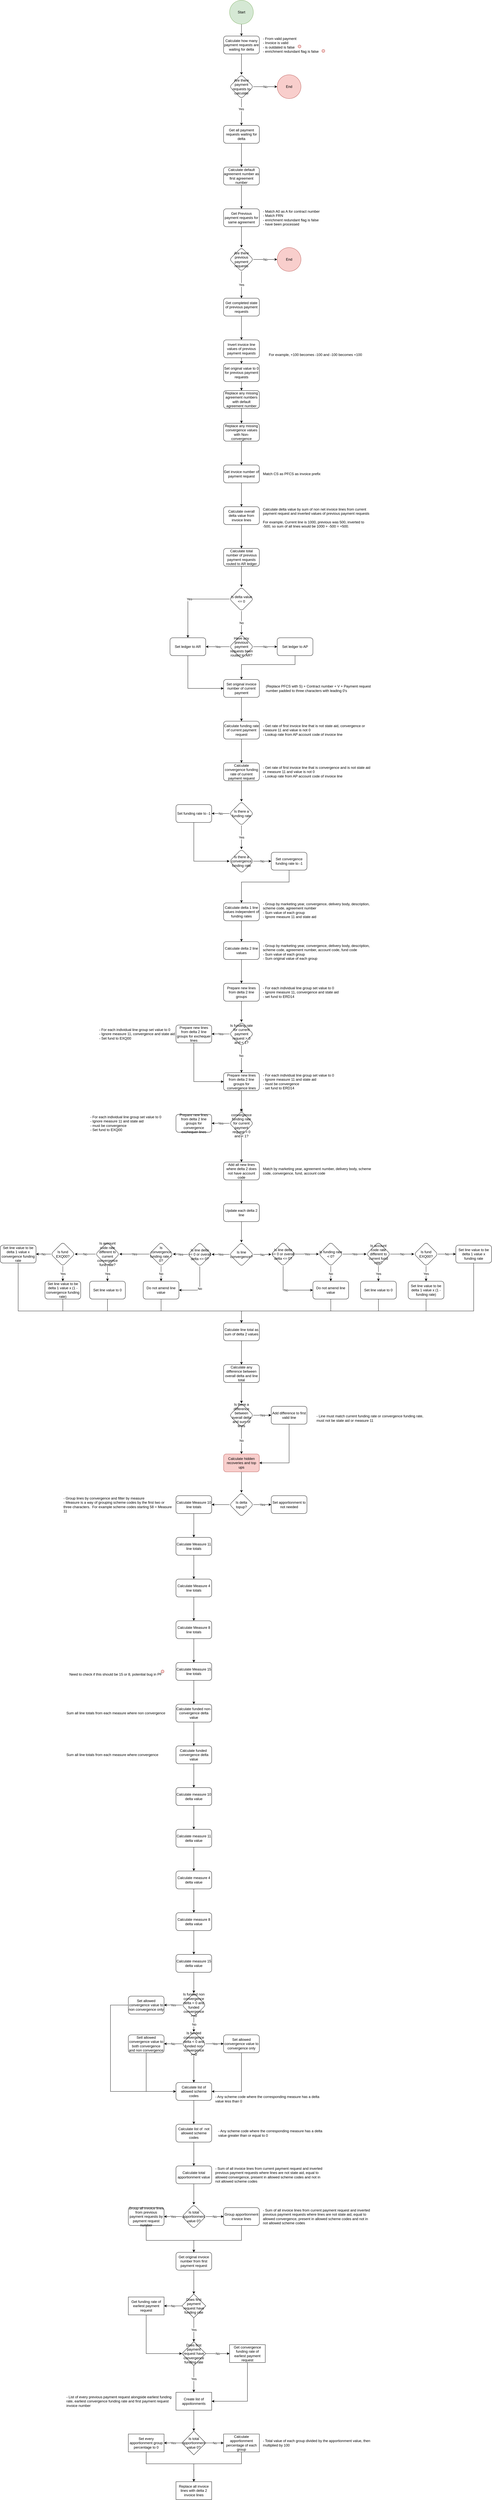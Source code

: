 <mxfile version="21.1.5" type="github">
  <diagram name="Page-1" id="wW1m3Rc3jWvj9a-EmoBQ">
    <mxGraphModel dx="2924" dy="1148" grid="1" gridSize="10" guides="1" tooltips="1" connect="1" arrows="1" fold="1" page="1" pageScale="1" pageWidth="850" pageHeight="1100" math="0" shadow="0">
      <root>
        <mxCell id="0" />
        <mxCell id="1" parent="0" />
        <mxCell id="_v3G_Rp7L3uwOA6iTtzw-3" value="" style="edgeStyle=orthogonalEdgeStyle;rounded=0;orthogonalLoop=1;jettySize=auto;html=1;" parent="1" source="_v3G_Rp7L3uwOA6iTtzw-1" target="_v3G_Rp7L3uwOA6iTtzw-2" edge="1">
          <mxGeometry relative="1" as="geometry" />
        </mxCell>
        <mxCell id="_v3G_Rp7L3uwOA6iTtzw-1" value="Start" style="ellipse;whiteSpace=wrap;html=1;aspect=fixed;fillColor=#d5e8d4;strokeColor=#82b366;" parent="1" vertex="1">
          <mxGeometry x="360" y="80" width="80" height="80" as="geometry" />
        </mxCell>
        <mxCell id="_v3G_Rp7L3uwOA6iTtzw-9" value="" style="edgeStyle=orthogonalEdgeStyle;rounded=0;orthogonalLoop=1;jettySize=auto;html=1;" parent="1" source="_v3G_Rp7L3uwOA6iTtzw-2" target="_v3G_Rp7L3uwOA6iTtzw-8" edge="1">
          <mxGeometry relative="1" as="geometry" />
        </mxCell>
        <mxCell id="_v3G_Rp7L3uwOA6iTtzw-2" value="Calculate how many payment requests are waiting for delta" style="rounded=1;whiteSpace=wrap;html=1;" parent="1" vertex="1">
          <mxGeometry x="340" y="200" width="120" height="60" as="geometry" />
        </mxCell>
        <mxCell id="_v3G_Rp7L3uwOA6iTtzw-4" value="- From valid payment&lt;br&gt;- Invoice is valid&lt;br&gt;- is outdated is false&lt;br&gt;- enrichment redundant flag is false" style="text;html=1;strokeColor=none;fillColor=none;align=left;verticalAlign=middle;whiteSpace=wrap;rounded=0;" parent="1" vertex="1">
          <mxGeometry x="470" y="215" width="370" height="30" as="geometry" />
        </mxCell>
        <mxCell id="_v3G_Rp7L3uwOA6iTtzw-6" value="" style="ellipse;whiteSpace=wrap;html=1;aspect=fixed;fillColor=#f8cecc;strokeColor=#b85450;" parent="1" vertex="1">
          <mxGeometry x="670" y="245" width="10" height="10" as="geometry" />
        </mxCell>
        <mxCell id="_v3G_Rp7L3uwOA6iTtzw-7" value="" style="ellipse;whiteSpace=wrap;html=1;aspect=fixed;fillColor=#f8cecc;strokeColor=#b85450;" parent="1" vertex="1">
          <mxGeometry x="590" y="230" width="10" height="10" as="geometry" />
        </mxCell>
        <mxCell id="_v3G_Rp7L3uwOA6iTtzw-11" value="No" style="edgeStyle=orthogonalEdgeStyle;rounded=0;orthogonalLoop=1;jettySize=auto;html=1;" parent="1" source="_v3G_Rp7L3uwOA6iTtzw-8" target="_v3G_Rp7L3uwOA6iTtzw-10" edge="1">
          <mxGeometry relative="1" as="geometry" />
        </mxCell>
        <mxCell id="_v3G_Rp7L3uwOA6iTtzw-13" value="" style="edgeStyle=orthogonalEdgeStyle;rounded=0;orthogonalLoop=1;jettySize=auto;html=1;" parent="1" source="_v3G_Rp7L3uwOA6iTtzw-8" target="_v3G_Rp7L3uwOA6iTtzw-12" edge="1">
          <mxGeometry relative="1" as="geometry" />
        </mxCell>
        <mxCell id="_v3G_Rp7L3uwOA6iTtzw-14" value="Yes" style="edgeLabel;html=1;align=center;verticalAlign=middle;resizable=0;points=[];" parent="_v3G_Rp7L3uwOA6iTtzw-13" vertex="1" connectable="0">
          <mxGeometry x="-0.222" y="7" relative="1" as="geometry">
            <mxPoint x="-8" as="offset" />
          </mxGeometry>
        </mxCell>
        <mxCell id="_v3G_Rp7L3uwOA6iTtzw-8" value="Are there payment requests to calculate" style="rhombus;whiteSpace=wrap;html=1;rounded=1;" parent="1" vertex="1">
          <mxGeometry x="360" y="330" width="80" height="80" as="geometry" />
        </mxCell>
        <mxCell id="_v3G_Rp7L3uwOA6iTtzw-10" value="End" style="ellipse;whiteSpace=wrap;html=1;rounded=1;fillColor=#f8cecc;strokeColor=#b85450;" parent="1" vertex="1">
          <mxGeometry x="520" y="330" width="80" height="80" as="geometry" />
        </mxCell>
        <mxCell id="_v3G_Rp7L3uwOA6iTtzw-16" value="" style="edgeStyle=orthogonalEdgeStyle;rounded=0;orthogonalLoop=1;jettySize=auto;html=1;" parent="1" source="_v3G_Rp7L3uwOA6iTtzw-12" target="_v3G_Rp7L3uwOA6iTtzw-15" edge="1">
          <mxGeometry relative="1" as="geometry" />
        </mxCell>
        <mxCell id="_v3G_Rp7L3uwOA6iTtzw-12" value="Get all payment requests waiting for delta" style="whiteSpace=wrap;html=1;rounded=1;" parent="1" vertex="1">
          <mxGeometry x="340" y="500" width="120" height="60" as="geometry" />
        </mxCell>
        <mxCell id="_v3G_Rp7L3uwOA6iTtzw-18" value="" style="edgeStyle=orthogonalEdgeStyle;rounded=0;orthogonalLoop=1;jettySize=auto;html=1;" parent="1" source="_v3G_Rp7L3uwOA6iTtzw-15" target="_v3G_Rp7L3uwOA6iTtzw-17" edge="1">
          <mxGeometry relative="1" as="geometry" />
        </mxCell>
        <mxCell id="_v3G_Rp7L3uwOA6iTtzw-15" value="Calculate default agreement number as first agreement number" style="whiteSpace=wrap;html=1;rounded=1;" parent="1" vertex="1">
          <mxGeometry x="340" y="640" width="120" height="60" as="geometry" />
        </mxCell>
        <mxCell id="_v3G_Rp7L3uwOA6iTtzw-21" value="" style="edgeStyle=orthogonalEdgeStyle;rounded=0;orthogonalLoop=1;jettySize=auto;html=1;" parent="1" source="_v3G_Rp7L3uwOA6iTtzw-17" target="_v3G_Rp7L3uwOA6iTtzw-20" edge="1">
          <mxGeometry relative="1" as="geometry" />
        </mxCell>
        <mxCell id="_v3G_Rp7L3uwOA6iTtzw-17" value="Get Previous payment requests for same agreement" style="whiteSpace=wrap;html=1;rounded=1;" parent="1" vertex="1">
          <mxGeometry x="340" y="780" width="120" height="60" as="geometry" />
        </mxCell>
        <mxCell id="_v3G_Rp7L3uwOA6iTtzw-19" value="- Match A0 as A for contract number&lt;br&gt;- Match FRN&lt;br&gt;- enrichment redundant flag is false&lt;br&gt;- have been processed" style="text;html=1;strokeColor=none;fillColor=none;align=left;verticalAlign=middle;whiteSpace=wrap;rounded=0;" parent="1" vertex="1">
          <mxGeometry x="470" y="795" width="370" height="30" as="geometry" />
        </mxCell>
        <mxCell id="_v3G_Rp7L3uwOA6iTtzw-23" value="No" style="edgeStyle=orthogonalEdgeStyle;rounded=0;orthogonalLoop=1;jettySize=auto;html=1;" parent="1" source="_v3G_Rp7L3uwOA6iTtzw-20" target="_v3G_Rp7L3uwOA6iTtzw-22" edge="1">
          <mxGeometry relative="1" as="geometry" />
        </mxCell>
        <mxCell id="_v3G_Rp7L3uwOA6iTtzw-25" value="Yes" style="edgeStyle=orthogonalEdgeStyle;rounded=0;orthogonalLoop=1;jettySize=auto;html=1;" parent="1" source="_v3G_Rp7L3uwOA6iTtzw-20" target="_v3G_Rp7L3uwOA6iTtzw-24" edge="1">
          <mxGeometry relative="1" as="geometry" />
        </mxCell>
        <mxCell id="_v3G_Rp7L3uwOA6iTtzw-20" value="Are there previous payment requests" style="rhombus;whiteSpace=wrap;html=1;rounded=1;" parent="1" vertex="1">
          <mxGeometry x="360" y="910" width="80" height="80" as="geometry" />
        </mxCell>
        <mxCell id="_v3G_Rp7L3uwOA6iTtzw-22" value="End" style="ellipse;whiteSpace=wrap;html=1;rounded=1;fillColor=#f8cecc;strokeColor=#b85450;" parent="1" vertex="1">
          <mxGeometry x="520" y="910" width="80" height="80" as="geometry" />
        </mxCell>
        <mxCell id="_v3G_Rp7L3uwOA6iTtzw-27" value="" style="edgeStyle=orthogonalEdgeStyle;rounded=0;orthogonalLoop=1;jettySize=auto;html=1;" parent="1" source="_v3G_Rp7L3uwOA6iTtzw-24" target="_v3G_Rp7L3uwOA6iTtzw-26" edge="1">
          <mxGeometry relative="1" as="geometry" />
        </mxCell>
        <mxCell id="_v3G_Rp7L3uwOA6iTtzw-24" value="Get completed state of previous payment requests" style="whiteSpace=wrap;html=1;rounded=1;" parent="1" vertex="1">
          <mxGeometry x="340" y="1080" width="120" height="60" as="geometry" />
        </mxCell>
        <mxCell id="_v3G_Rp7L3uwOA6iTtzw-83" style="edgeStyle=orthogonalEdgeStyle;rounded=0;orthogonalLoop=1;jettySize=auto;html=1;entryX=0.5;entryY=0;entryDx=0;entryDy=0;" parent="1" source="_v3G_Rp7L3uwOA6iTtzw-26" target="_v3G_Rp7L3uwOA6iTtzw-82" edge="1">
          <mxGeometry relative="1" as="geometry" />
        </mxCell>
        <mxCell id="_v3G_Rp7L3uwOA6iTtzw-26" value="Invert invoice line values of previous payment requests" style="whiteSpace=wrap;html=1;rounded=1;" parent="1" vertex="1">
          <mxGeometry x="340" y="1220" width="120" height="60" as="geometry" />
        </mxCell>
        <mxCell id="_v3G_Rp7L3uwOA6iTtzw-28" value="Match CS as PFCS as invoice prefix" style="text;html=1;strokeColor=none;fillColor=none;align=left;verticalAlign=middle;whiteSpace=wrap;rounded=0;" parent="1" vertex="1">
          <mxGeometry x="470" y="1655" width="370" height="30" as="geometry" />
        </mxCell>
        <mxCell id="_v3G_Rp7L3uwOA6iTtzw-32" value="" style="edgeStyle=orthogonalEdgeStyle;rounded=0;orthogonalLoop=1;jettySize=auto;html=1;" parent="1" source="_v3G_Rp7L3uwOA6iTtzw-29" target="_v3G_Rp7L3uwOA6iTtzw-31" edge="1">
          <mxGeometry relative="1" as="geometry" />
        </mxCell>
        <mxCell id="_v3G_Rp7L3uwOA6iTtzw-29" value="Replace any missing agreement numbers with default agreement number" style="whiteSpace=wrap;html=1;rounded=1;" parent="1" vertex="1">
          <mxGeometry x="340" y="1390" width="120" height="60" as="geometry" />
        </mxCell>
        <mxCell id="_v3G_Rp7L3uwOA6iTtzw-34" value="" style="edgeStyle=orthogonalEdgeStyle;rounded=0;orthogonalLoop=1;jettySize=auto;html=1;" parent="1" source="_v3G_Rp7L3uwOA6iTtzw-31" target="_v3G_Rp7L3uwOA6iTtzw-33" edge="1">
          <mxGeometry relative="1" as="geometry" />
        </mxCell>
        <mxCell id="_v3G_Rp7L3uwOA6iTtzw-31" value="Replace any missing convergence values with Non-convergence" style="whiteSpace=wrap;html=1;rounded=1;" parent="1" vertex="1">
          <mxGeometry x="340" y="1500" width="120" height="60" as="geometry" />
        </mxCell>
        <mxCell id="_v3G_Rp7L3uwOA6iTtzw-39" value="" style="edgeStyle=orthogonalEdgeStyle;rounded=0;orthogonalLoop=1;jettySize=auto;html=1;" parent="1" source="_v3G_Rp7L3uwOA6iTtzw-33" target="_v3G_Rp7L3uwOA6iTtzw-38" edge="1">
          <mxGeometry relative="1" as="geometry" />
        </mxCell>
        <mxCell id="_v3G_Rp7L3uwOA6iTtzw-33" value="Get invoice number of payment request" style="whiteSpace=wrap;html=1;rounded=1;" parent="1" vertex="1">
          <mxGeometry x="340" y="1640" width="120" height="60" as="geometry" />
        </mxCell>
        <mxCell id="_v3G_Rp7L3uwOA6iTtzw-37" value="&lt;br&gt;Calculate delta value by sum of non net invoice lines from current payment request and inverted values of previous payment requests&lt;br&gt;&lt;br&gt;For example, Current line is 1000, previous was 500, inverted to -500, so sum of all lines would be 1000 + -500 = +500." style="text;html=1;strokeColor=none;fillColor=none;align=left;verticalAlign=middle;whiteSpace=wrap;rounded=0;" parent="1" vertex="1">
          <mxGeometry x="470" y="1795" width="370" height="30" as="geometry" />
        </mxCell>
        <mxCell id="_v3G_Rp7L3uwOA6iTtzw-42" value="" style="edgeStyle=orthogonalEdgeStyle;rounded=0;orthogonalLoop=1;jettySize=auto;html=1;" parent="1" source="_v3G_Rp7L3uwOA6iTtzw-38" target="_v3G_Rp7L3uwOA6iTtzw-41" edge="1">
          <mxGeometry relative="1" as="geometry" />
        </mxCell>
        <mxCell id="_v3G_Rp7L3uwOA6iTtzw-38" value="Calculate overall delta value from invoice lines" style="whiteSpace=wrap;html=1;rounded=1;fontSize=12;" parent="1" vertex="1">
          <mxGeometry x="340" y="1780" width="120" height="60" as="geometry" />
        </mxCell>
        <mxCell id="_v3G_Rp7L3uwOA6iTtzw-40" value="For example, +100 becomes -100 and -100 becomes +100" style="text;html=1;strokeColor=none;fillColor=none;align=left;verticalAlign=middle;whiteSpace=wrap;rounded=0;" parent="1" vertex="1">
          <mxGeometry x="490" y="1255" width="370" height="30" as="geometry" />
        </mxCell>
        <mxCell id="_v3G_Rp7L3uwOA6iTtzw-47" value="" style="edgeStyle=orthogonalEdgeStyle;rounded=0;orthogonalLoop=1;jettySize=auto;html=1;" parent="1" source="_v3G_Rp7L3uwOA6iTtzw-41" target="_v3G_Rp7L3uwOA6iTtzw-46" edge="1">
          <mxGeometry relative="1" as="geometry" />
        </mxCell>
        <mxCell id="_v3G_Rp7L3uwOA6iTtzw-41" value="Calculate total number of previous payment requests routed to AR ledger" style="whiteSpace=wrap;html=1;rounded=1;fontSize=12;" parent="1" vertex="1">
          <mxGeometry x="340" y="1920" width="120" height="60" as="geometry" />
        </mxCell>
        <mxCell id="_v3G_Rp7L3uwOA6iTtzw-49" value="Yes" style="edgeStyle=orthogonalEdgeStyle;rounded=0;orthogonalLoop=1;jettySize=auto;html=1;" parent="1" source="_v3G_Rp7L3uwOA6iTtzw-46" target="_v3G_Rp7L3uwOA6iTtzw-48" edge="1">
          <mxGeometry relative="1" as="geometry" />
        </mxCell>
        <mxCell id="_v3G_Rp7L3uwOA6iTtzw-51" value="No" style="edgeStyle=orthogonalEdgeStyle;rounded=0;orthogonalLoop=1;jettySize=auto;html=1;" parent="1" source="_v3G_Rp7L3uwOA6iTtzw-46" target="_v3G_Rp7L3uwOA6iTtzw-50" edge="1">
          <mxGeometry relative="1" as="geometry" />
        </mxCell>
        <mxCell id="_v3G_Rp7L3uwOA6iTtzw-46" value="Is delta value &amp;lt;= 0" style="rhombus;whiteSpace=wrap;html=1;rounded=1;" parent="1" vertex="1">
          <mxGeometry x="360" y="2050" width="80" height="80" as="geometry" />
        </mxCell>
        <mxCell id="_v3G_Rp7L3uwOA6iTtzw-57" style="edgeStyle=orthogonalEdgeStyle;rounded=0;orthogonalLoop=1;jettySize=auto;html=1;entryX=0;entryY=0.5;entryDx=0;entryDy=0;" parent="1" source="_v3G_Rp7L3uwOA6iTtzw-48" target="_v3G_Rp7L3uwOA6iTtzw-55" edge="1">
          <mxGeometry relative="1" as="geometry">
            <Array as="points">
              <mxPoint x="220" y="2390" />
            </Array>
          </mxGeometry>
        </mxCell>
        <mxCell id="_v3G_Rp7L3uwOA6iTtzw-48" value="Set ledger to AR" style="whiteSpace=wrap;html=1;rounded=1;" parent="1" vertex="1">
          <mxGeometry x="160" y="2220" width="120" height="60" as="geometry" />
        </mxCell>
        <mxCell id="_v3G_Rp7L3uwOA6iTtzw-52" value="Yes" style="edgeStyle=orthogonalEdgeStyle;rounded=0;orthogonalLoop=1;jettySize=auto;html=1;" parent="1" source="_v3G_Rp7L3uwOA6iTtzw-50" target="_v3G_Rp7L3uwOA6iTtzw-48" edge="1">
          <mxGeometry relative="1" as="geometry" />
        </mxCell>
        <mxCell id="_v3G_Rp7L3uwOA6iTtzw-54" value="No" style="edgeStyle=orthogonalEdgeStyle;rounded=0;orthogonalLoop=1;jettySize=auto;html=1;" parent="1" source="_v3G_Rp7L3uwOA6iTtzw-50" target="_v3G_Rp7L3uwOA6iTtzw-53" edge="1">
          <mxGeometry relative="1" as="geometry" />
        </mxCell>
        <mxCell id="_v3G_Rp7L3uwOA6iTtzw-50" value="Have any previous payment requests been routed to AR?" style="rhombus;whiteSpace=wrap;html=1;rounded=1;" parent="1" vertex="1">
          <mxGeometry x="360" y="2210" width="80" height="80" as="geometry" />
        </mxCell>
        <mxCell id="_v3G_Rp7L3uwOA6iTtzw-56" value="" style="edgeStyle=orthogonalEdgeStyle;rounded=0;orthogonalLoop=1;jettySize=auto;html=1;" parent="1" source="_v3G_Rp7L3uwOA6iTtzw-53" target="_v3G_Rp7L3uwOA6iTtzw-55" edge="1">
          <mxGeometry relative="1" as="geometry">
            <Array as="points">
              <mxPoint x="580" y="2310" />
              <mxPoint x="400" y="2310" />
            </Array>
          </mxGeometry>
        </mxCell>
        <mxCell id="_v3G_Rp7L3uwOA6iTtzw-53" value="Set ledger to AP" style="whiteSpace=wrap;html=1;rounded=1;" parent="1" vertex="1">
          <mxGeometry x="520" y="2220" width="120" height="60" as="geometry" />
        </mxCell>
        <mxCell id="_v3G_Rp7L3uwOA6iTtzw-60" value="" style="edgeStyle=orthogonalEdgeStyle;rounded=0;orthogonalLoop=1;jettySize=auto;html=1;" parent="1" source="_v3G_Rp7L3uwOA6iTtzw-55" target="_v3G_Rp7L3uwOA6iTtzw-59" edge="1">
          <mxGeometry relative="1" as="geometry" />
        </mxCell>
        <mxCell id="_v3G_Rp7L3uwOA6iTtzw-55" value="Set original invoice number of current payment" style="whiteSpace=wrap;html=1;rounded=1;" parent="1" vertex="1">
          <mxGeometry x="340" y="2360" width="120" height="60" as="geometry" />
        </mxCell>
        <mxCell id="_v3G_Rp7L3uwOA6iTtzw-58" value="(Replace PFCS with S) + Contract number + V + Payment request number padded to three characters with leading 0&#39;s" style="text;html=1;strokeColor=none;fillColor=none;align=left;verticalAlign=middle;whiteSpace=wrap;rounded=0;" parent="1" vertex="1">
          <mxGeometry x="480" y="2375" width="370" height="30" as="geometry" />
        </mxCell>
        <mxCell id="_v3G_Rp7L3uwOA6iTtzw-63" value="" style="edgeStyle=orthogonalEdgeStyle;rounded=0;orthogonalLoop=1;jettySize=auto;html=1;" parent="1" source="_v3G_Rp7L3uwOA6iTtzw-59" target="_v3G_Rp7L3uwOA6iTtzw-62" edge="1">
          <mxGeometry relative="1" as="geometry" />
        </mxCell>
        <mxCell id="_v3G_Rp7L3uwOA6iTtzw-59" value="Calculate funding rate of current payment request" style="whiteSpace=wrap;html=1;rounded=1;" parent="1" vertex="1">
          <mxGeometry x="340" y="2500" width="120" height="60" as="geometry" />
        </mxCell>
        <mxCell id="_v3G_Rp7L3uwOA6iTtzw-61" value="- Get rate of first invoice line that is not state aid, convergence or measure 11 and value is not 0&lt;br&gt;- Lookup rate from AP account code of invoice line" style="text;html=1;strokeColor=none;fillColor=none;align=left;verticalAlign=middle;whiteSpace=wrap;rounded=0;" parent="1" vertex="1">
          <mxGeometry x="470" y="2515" width="370" height="30" as="geometry" />
        </mxCell>
        <mxCell id="_v3G_Rp7L3uwOA6iTtzw-66" value="" style="edgeStyle=orthogonalEdgeStyle;rounded=0;orthogonalLoop=1;jettySize=auto;html=1;" parent="1" source="_v3G_Rp7L3uwOA6iTtzw-62" target="_v3G_Rp7L3uwOA6iTtzw-65" edge="1">
          <mxGeometry relative="1" as="geometry" />
        </mxCell>
        <mxCell id="_v3G_Rp7L3uwOA6iTtzw-62" value="Calculate convergence funding rate of current payment request" style="whiteSpace=wrap;html=1;rounded=1;" parent="1" vertex="1">
          <mxGeometry x="340" y="2640" width="120" height="60" as="geometry" />
        </mxCell>
        <mxCell id="_v3G_Rp7L3uwOA6iTtzw-64" value="- Get rate of first invoice line that is convergence and is not state aid or measure 11 and value is not 0&lt;br&gt;- Lookup rate from AP account code of invoice line" style="text;html=1;strokeColor=none;fillColor=none;align=left;verticalAlign=middle;whiteSpace=wrap;rounded=0;" parent="1" vertex="1">
          <mxGeometry x="470" y="2655" width="370" height="30" as="geometry" />
        </mxCell>
        <mxCell id="_v3G_Rp7L3uwOA6iTtzw-68" value="No" style="edgeStyle=orthogonalEdgeStyle;rounded=0;orthogonalLoop=1;jettySize=auto;html=1;" parent="1" source="_v3G_Rp7L3uwOA6iTtzw-65" target="_v3G_Rp7L3uwOA6iTtzw-67" edge="1">
          <mxGeometry relative="1" as="geometry" />
        </mxCell>
        <mxCell id="_v3G_Rp7L3uwOA6iTtzw-70" value="Yes" style="edgeStyle=orthogonalEdgeStyle;rounded=0;orthogonalLoop=1;jettySize=auto;html=1;" parent="1" source="_v3G_Rp7L3uwOA6iTtzw-65" target="_v3G_Rp7L3uwOA6iTtzw-69" edge="1">
          <mxGeometry relative="1" as="geometry" />
        </mxCell>
        <mxCell id="_v3G_Rp7L3uwOA6iTtzw-65" value="Is there a funding rate" style="rhombus;whiteSpace=wrap;html=1;rounded=1;" parent="1" vertex="1">
          <mxGeometry x="360" y="2770" width="80" height="80" as="geometry" />
        </mxCell>
        <mxCell id="_v3G_Rp7L3uwOA6iTtzw-73" style="edgeStyle=orthogonalEdgeStyle;rounded=0;orthogonalLoop=1;jettySize=auto;html=1;entryX=0;entryY=0.5;entryDx=0;entryDy=0;" parent="1" source="_v3G_Rp7L3uwOA6iTtzw-67" target="_v3G_Rp7L3uwOA6iTtzw-69" edge="1">
          <mxGeometry relative="1" as="geometry">
            <Array as="points">
              <mxPoint x="240" y="2970" />
            </Array>
          </mxGeometry>
        </mxCell>
        <mxCell id="_v3G_Rp7L3uwOA6iTtzw-67" value="Set funding rate to -1" style="whiteSpace=wrap;html=1;rounded=1;" parent="1" vertex="1">
          <mxGeometry x="180" y="2780" width="120" height="60" as="geometry" />
        </mxCell>
        <mxCell id="_v3G_Rp7L3uwOA6iTtzw-72" value="No" style="edgeStyle=orthogonalEdgeStyle;rounded=0;orthogonalLoop=1;jettySize=auto;html=1;" parent="1" source="_v3G_Rp7L3uwOA6iTtzw-69" target="_v3G_Rp7L3uwOA6iTtzw-71" edge="1">
          <mxGeometry relative="1" as="geometry" />
        </mxCell>
        <mxCell id="_v3G_Rp7L3uwOA6iTtzw-69" value="Is there a convergence funding rate" style="rhombus;whiteSpace=wrap;html=1;rounded=1;" parent="1" vertex="1">
          <mxGeometry x="360" y="2930" width="80" height="80" as="geometry" />
        </mxCell>
        <mxCell id="_v3G_Rp7L3uwOA6iTtzw-75" value="" style="edgeStyle=orthogonalEdgeStyle;rounded=0;orthogonalLoop=1;jettySize=auto;html=1;entryX=0.5;entryY=0;entryDx=0;entryDy=0;" parent="1" source="_v3G_Rp7L3uwOA6iTtzw-71" target="_v3G_Rp7L3uwOA6iTtzw-74" edge="1">
          <mxGeometry relative="1" as="geometry">
            <Array as="points">
              <mxPoint x="560" y="3040" />
              <mxPoint x="400" y="3040" />
            </Array>
          </mxGeometry>
        </mxCell>
        <mxCell id="_v3G_Rp7L3uwOA6iTtzw-71" value="Set convergence funding rate to -1" style="whiteSpace=wrap;html=1;rounded=1;" parent="1" vertex="1">
          <mxGeometry x="500" y="2940" width="120" height="60" as="geometry" />
        </mxCell>
        <mxCell id="_v3G_Rp7L3uwOA6iTtzw-79" value="" style="edgeStyle=orthogonalEdgeStyle;rounded=0;orthogonalLoop=1;jettySize=auto;html=1;" parent="1" source="_v3G_Rp7L3uwOA6iTtzw-74" target="_v3G_Rp7L3uwOA6iTtzw-77" edge="1">
          <mxGeometry relative="1" as="geometry" />
        </mxCell>
        <mxCell id="_v3G_Rp7L3uwOA6iTtzw-74" value="Calculate delta 1 line values independent of funding rates" style="whiteSpace=wrap;html=1;rounded=1;" parent="1" vertex="1">
          <mxGeometry x="340" y="3110" width="120" height="60" as="geometry" />
        </mxCell>
        <mxCell id="_v3G_Rp7L3uwOA6iTtzw-76" value="- Group by marketing year, convergence, delivery body, description, scheme code, agreement number&lt;br&gt;- Sum value of each group&lt;br&gt;- Ignore measure 11 and state aid" style="text;html=1;strokeColor=none;fillColor=none;align=left;verticalAlign=middle;whiteSpace=wrap;rounded=0;" parent="1" vertex="1">
          <mxGeometry x="470" y="3120" width="370" height="30" as="geometry" />
        </mxCell>
        <mxCell id="_v3G_Rp7L3uwOA6iTtzw-86" value="" style="edgeStyle=orthogonalEdgeStyle;rounded=0;orthogonalLoop=1;jettySize=auto;html=1;" parent="1" source="_v3G_Rp7L3uwOA6iTtzw-77" target="_v3G_Rp7L3uwOA6iTtzw-85" edge="1">
          <mxGeometry relative="1" as="geometry" />
        </mxCell>
        <mxCell id="_v3G_Rp7L3uwOA6iTtzw-77" value="Calculate delta 2 line values" style="whiteSpace=wrap;html=1;rounded=1;" parent="1" vertex="1">
          <mxGeometry x="340" y="3240" width="120" height="60" as="geometry" />
        </mxCell>
        <mxCell id="_v3G_Rp7L3uwOA6iTtzw-78" value="- Group by marketing year, convergence, delivery body, description, scheme code, agreement number, account code, fund code&lt;br&gt;- Sum value of each group&lt;br&gt;- Sum original value of each group" style="text;html=1;strokeColor=none;fillColor=none;align=left;verticalAlign=middle;whiteSpace=wrap;rounded=0;" parent="1" vertex="1">
          <mxGeometry x="470" y="3260" width="370" height="30" as="geometry" />
        </mxCell>
        <mxCell id="_v3G_Rp7L3uwOA6iTtzw-84" style="edgeStyle=orthogonalEdgeStyle;rounded=0;orthogonalLoop=1;jettySize=auto;html=1;" parent="1" source="_v3G_Rp7L3uwOA6iTtzw-82" target="_v3G_Rp7L3uwOA6iTtzw-29" edge="1">
          <mxGeometry relative="1" as="geometry" />
        </mxCell>
        <mxCell id="_v3G_Rp7L3uwOA6iTtzw-82" value="Set original value to 0 for previous payment requests" style="rounded=1;whiteSpace=wrap;html=1;" parent="1" vertex="1">
          <mxGeometry x="340" y="1300" width="120" height="60" as="geometry" />
        </mxCell>
        <mxCell id="_v3G_Rp7L3uwOA6iTtzw-90" value="" style="edgeStyle=orthogonalEdgeStyle;rounded=0;orthogonalLoop=1;jettySize=auto;html=1;" parent="1" source="_v3G_Rp7L3uwOA6iTtzw-85" target="_v3G_Rp7L3uwOA6iTtzw-89" edge="1">
          <mxGeometry relative="1" as="geometry" />
        </mxCell>
        <mxCell id="_v3G_Rp7L3uwOA6iTtzw-85" value="Prepare new lines from delta 2 line groups" style="whiteSpace=wrap;html=1;rounded=1;" parent="1" vertex="1">
          <mxGeometry x="340" y="3380" width="120" height="60" as="geometry" />
        </mxCell>
        <mxCell id="_v3G_Rp7L3uwOA6iTtzw-88" value="- For each individual line group set value to 0&lt;br style=&quot;border-color: var(--border-color);&quot;&gt;- Ignore measure 11, convergence and state aid&lt;br&gt;- set fund to ERD14" style="text;html=1;strokeColor=none;fillColor=none;align=left;verticalAlign=middle;whiteSpace=wrap;rounded=0;" parent="1" vertex="1">
          <mxGeometry x="470" y="3395" width="370" height="30" as="geometry" />
        </mxCell>
        <mxCell id="_v3G_Rp7L3uwOA6iTtzw-92" value="Yes" style="edgeStyle=orthogonalEdgeStyle;rounded=0;orthogonalLoop=1;jettySize=auto;html=1;" parent="1" source="_v3G_Rp7L3uwOA6iTtzw-89" target="_v3G_Rp7L3uwOA6iTtzw-91" edge="1">
          <mxGeometry relative="1" as="geometry" />
        </mxCell>
        <mxCell id="_v3G_Rp7L3uwOA6iTtzw-95" value="" style="edgeStyle=orthogonalEdgeStyle;rounded=0;orthogonalLoop=1;jettySize=auto;html=1;" parent="1" source="_v3G_Rp7L3uwOA6iTtzw-89" target="_v3G_Rp7L3uwOA6iTtzw-94" edge="1">
          <mxGeometry relative="1" as="geometry" />
        </mxCell>
        <mxCell id="_v3G_Rp7L3uwOA6iTtzw-96" value="No" style="edgeLabel;html=1;align=center;verticalAlign=middle;resizable=0;points=[];" parent="_v3G_Rp7L3uwOA6iTtzw-95" vertex="1" connectable="0">
          <mxGeometry x="-0.267" y="-1" relative="1" as="geometry">
            <mxPoint as="offset" />
          </mxGeometry>
        </mxCell>
        <mxCell id="_v3G_Rp7L3uwOA6iTtzw-89" value="Is funding rate for current payment request &amp;gt; 0 and &amp;lt; 1?" style="rhombus;whiteSpace=wrap;html=1;rounded=1;" parent="1" vertex="1">
          <mxGeometry x="360" y="3510" width="80" height="80" as="geometry" />
        </mxCell>
        <mxCell id="_v3G_Rp7L3uwOA6iTtzw-97" style="edgeStyle=orthogonalEdgeStyle;rounded=0;orthogonalLoop=1;jettySize=auto;html=1;entryX=0;entryY=0.5;entryDx=0;entryDy=0;" parent="1" source="_v3G_Rp7L3uwOA6iTtzw-91" target="_v3G_Rp7L3uwOA6iTtzw-94" edge="1">
          <mxGeometry relative="1" as="geometry">
            <Array as="points">
              <mxPoint x="240" y="3710" />
            </Array>
          </mxGeometry>
        </mxCell>
        <mxCell id="_v3G_Rp7L3uwOA6iTtzw-91" value="Prepare new lines from delta 2 line groups for exchequer lines" style="whiteSpace=wrap;html=1;rounded=1;" parent="1" vertex="1">
          <mxGeometry x="180" y="3520" width="120" height="60" as="geometry" />
        </mxCell>
        <mxCell id="_v3G_Rp7L3uwOA6iTtzw-93" value="- For each individual line group set value to 0&lt;br style=&quot;border-color: var(--border-color);&quot;&gt;- Ignore measure 11, convergence and state aid&lt;br&gt;- Set fund to EXQ00" style="text;html=1;strokeColor=none;fillColor=none;align=left;verticalAlign=middle;whiteSpace=wrap;rounded=0;" parent="1" vertex="1">
          <mxGeometry x="-80" y="3535" width="370" height="30" as="geometry" />
        </mxCell>
        <mxCell id="_v3G_Rp7L3uwOA6iTtzw-100" value="" style="edgeStyle=orthogonalEdgeStyle;rounded=0;orthogonalLoop=1;jettySize=auto;html=1;" parent="1" source="_v3G_Rp7L3uwOA6iTtzw-94" target="_v3G_Rp7L3uwOA6iTtzw-99" edge="1">
          <mxGeometry relative="1" as="geometry" />
        </mxCell>
        <mxCell id="_v3G_Rp7L3uwOA6iTtzw-94" value="Prepare new lines from delta 2 line groups for convergence lines" style="whiteSpace=wrap;html=1;rounded=1;" parent="1" vertex="1">
          <mxGeometry x="340" y="3680" width="120" height="60" as="geometry" />
        </mxCell>
        <mxCell id="_v3G_Rp7L3uwOA6iTtzw-98" value="- For each individual line group set value to 0&lt;br style=&quot;border-color: var(--border-color);&quot;&gt;- Ignore measure 11 and state aid&lt;br&gt;- must be convergence&lt;br&gt;- set fund to ERD14" style="text;html=1;strokeColor=none;fillColor=none;align=left;verticalAlign=middle;whiteSpace=wrap;rounded=0;" parent="1" vertex="1">
          <mxGeometry x="470" y="3695" width="370" height="30" as="geometry" />
        </mxCell>
        <mxCell id="_v3G_Rp7L3uwOA6iTtzw-102" value="Yes" style="edgeStyle=orthogonalEdgeStyle;rounded=0;orthogonalLoop=1;jettySize=auto;html=1;" parent="1" source="_v3G_Rp7L3uwOA6iTtzw-99" target="_v3G_Rp7L3uwOA6iTtzw-101" edge="1">
          <mxGeometry relative="1" as="geometry" />
        </mxCell>
        <mxCell id="_v3G_Rp7L3uwOA6iTtzw-105" value="" style="edgeStyle=orthogonalEdgeStyle;rounded=0;orthogonalLoop=1;jettySize=auto;html=1;" parent="1" source="_v3G_Rp7L3uwOA6iTtzw-99" target="_v3G_Rp7L3uwOA6iTtzw-104" edge="1">
          <mxGeometry relative="1" as="geometry" />
        </mxCell>
        <mxCell id="_v3G_Rp7L3uwOA6iTtzw-99" value="Is convergence funding rate for current payment request &amp;gt; 0 and &amp;lt; 1?" style="rhombus;whiteSpace=wrap;html=1;rounded=1;" parent="1" vertex="1">
          <mxGeometry x="360" y="3810" width="80" height="80" as="geometry" />
        </mxCell>
        <mxCell id="_v3G_Rp7L3uwOA6iTtzw-101" value="Prepare new lines from delta 2 line groups for convergence exchequer lines" style="whiteSpace=wrap;html=1;rounded=1;" parent="1" vertex="1">
          <mxGeometry x="180" y="3820" width="120" height="60" as="geometry" />
        </mxCell>
        <mxCell id="_v3G_Rp7L3uwOA6iTtzw-103" value="- For each individual line group set value to 0&lt;br style=&quot;border-color: var(--border-color);&quot;&gt;- Ignore measure 11 and state aid&lt;br&gt;- must be convergence&lt;br&gt;- Set fund to EXQ00" style="text;html=1;strokeColor=none;fillColor=none;align=left;verticalAlign=middle;whiteSpace=wrap;rounded=0;" parent="1" vertex="1">
          <mxGeometry x="-110" y="3835" width="370" height="30" as="geometry" />
        </mxCell>
        <mxCell id="_v3G_Rp7L3uwOA6iTtzw-108" value="" style="edgeStyle=orthogonalEdgeStyle;rounded=0;orthogonalLoop=1;jettySize=auto;html=1;" parent="1" source="_v3G_Rp7L3uwOA6iTtzw-104" target="_v3G_Rp7L3uwOA6iTtzw-107" edge="1">
          <mxGeometry relative="1" as="geometry" />
        </mxCell>
        <mxCell id="_v3G_Rp7L3uwOA6iTtzw-104" value="Add all new lines where delta 2 does not have account code" style="whiteSpace=wrap;html=1;rounded=1;" parent="1" vertex="1">
          <mxGeometry x="340" y="3980" width="120" height="60" as="geometry" />
        </mxCell>
        <mxCell id="_v3G_Rp7L3uwOA6iTtzw-106" value="Match by marketing year, agreement number, delivery body, scheme code, convergence, fund, account code" style="text;html=1;strokeColor=none;fillColor=none;align=left;verticalAlign=middle;whiteSpace=wrap;rounded=0;" parent="1" vertex="1">
          <mxGeometry x="470" y="3995" width="370" height="30" as="geometry" />
        </mxCell>
        <mxCell id="_v3G_Rp7L3uwOA6iTtzw-110" value="" style="edgeStyle=orthogonalEdgeStyle;rounded=0;orthogonalLoop=1;jettySize=auto;html=1;" parent="1" source="_v3G_Rp7L3uwOA6iTtzw-107" target="_v3G_Rp7L3uwOA6iTtzw-109" edge="1">
          <mxGeometry relative="1" as="geometry" />
        </mxCell>
        <mxCell id="_v3G_Rp7L3uwOA6iTtzw-107" value="Update each delta 2 line" style="whiteSpace=wrap;html=1;rounded=1;" parent="1" vertex="1">
          <mxGeometry x="340" y="4120" width="120" height="60" as="geometry" />
        </mxCell>
        <mxCell id="_v3G_Rp7L3uwOA6iTtzw-112" value="Yes" style="edgeStyle=orthogonalEdgeStyle;rounded=0;orthogonalLoop=1;jettySize=auto;html=1;" parent="1" source="_v3G_Rp7L3uwOA6iTtzw-109" edge="1">
          <mxGeometry relative="1" as="geometry">
            <mxPoint x="300" y="4290" as="targetPoint" />
          </mxGeometry>
        </mxCell>
        <mxCell id="_v3G_Rp7L3uwOA6iTtzw-114" value="No" style="edgeStyle=orthogonalEdgeStyle;rounded=0;orthogonalLoop=1;jettySize=auto;html=1;" parent="1" source="_v3G_Rp7L3uwOA6iTtzw-109" edge="1">
          <mxGeometry relative="1" as="geometry">
            <mxPoint x="500" y="4290" as="targetPoint" />
          </mxGeometry>
        </mxCell>
        <mxCell id="_v3G_Rp7L3uwOA6iTtzw-109" value="Is line convergence?" style="rhombus;whiteSpace=wrap;html=1;rounded=1;" parent="1" vertex="1">
          <mxGeometry x="360" y="4250" width="80" height="80" as="geometry" />
        </mxCell>
        <mxCell id="_v3G_Rp7L3uwOA6iTtzw-117" value="Yes" style="edgeStyle=orthogonalEdgeStyle;rounded=0;orthogonalLoop=1;jettySize=auto;html=1;" parent="1" source="_v3G_Rp7L3uwOA6iTtzw-115" target="_v3G_Rp7L3uwOA6iTtzw-116" edge="1">
          <mxGeometry relative="1" as="geometry" />
        </mxCell>
        <mxCell id="_v3G_Rp7L3uwOA6iTtzw-125" value="No" style="edgeStyle=orthogonalEdgeStyle;rounded=0;orthogonalLoop=1;jettySize=auto;html=1;entryX=0;entryY=0.5;entryDx=0;entryDy=0;" parent="1" source="_v3G_Rp7L3uwOA6iTtzw-115" target="_v3G_Rp7L3uwOA6iTtzw-120" edge="1">
          <mxGeometry relative="1" as="geometry">
            <Array as="points">
              <mxPoint x="540" y="4410" />
            </Array>
          </mxGeometry>
        </mxCell>
        <mxCell id="_v3G_Rp7L3uwOA6iTtzw-115" value="Is line delta &amp;gt;= 0 or overall delta &amp;lt;= 0?" style="rhombus;whiteSpace=wrap;html=1;rounded=1;" parent="1" vertex="1">
          <mxGeometry x="500" y="4249" width="80" height="80" as="geometry" />
        </mxCell>
        <mxCell id="_v3G_Rp7L3uwOA6iTtzw-119" value="Yes" style="edgeStyle=orthogonalEdgeStyle;rounded=0;orthogonalLoop=1;jettySize=auto;html=1;" parent="1" source="_v3G_Rp7L3uwOA6iTtzw-116" target="_v3G_Rp7L3uwOA6iTtzw-118" edge="1">
          <mxGeometry relative="1" as="geometry" />
        </mxCell>
        <mxCell id="_v3G_Rp7L3uwOA6iTtzw-121" value="No" style="edgeStyle=orthogonalEdgeStyle;rounded=0;orthogonalLoop=1;jettySize=auto;html=1;" parent="1" source="_v3G_Rp7L3uwOA6iTtzw-116" target="_v3G_Rp7L3uwOA6iTtzw-120" edge="1">
          <mxGeometry relative="1" as="geometry" />
        </mxCell>
        <mxCell id="_v3G_Rp7L3uwOA6iTtzw-116" value="Is funding rate &amp;lt; 0?" style="rhombus;whiteSpace=wrap;html=1;rounded=1;" parent="1" vertex="1">
          <mxGeometry x="660" y="4249" width="80" height="80" as="geometry" />
        </mxCell>
        <mxCell id="_v3G_Rp7L3uwOA6iTtzw-127" value="Yes" style="edgeStyle=orthogonalEdgeStyle;rounded=0;orthogonalLoop=1;jettySize=auto;html=1;" parent="1" source="_v3G_Rp7L3uwOA6iTtzw-118" target="_v3G_Rp7L3uwOA6iTtzw-126" edge="1">
          <mxGeometry relative="1" as="geometry" />
        </mxCell>
        <mxCell id="_v3G_Rp7L3uwOA6iTtzw-129" value="No" style="edgeStyle=orthogonalEdgeStyle;rounded=0;orthogonalLoop=1;jettySize=auto;html=1;" parent="1" source="_v3G_Rp7L3uwOA6iTtzw-118" target="_v3G_Rp7L3uwOA6iTtzw-128" edge="1">
          <mxGeometry relative="1" as="geometry" />
        </mxCell>
        <mxCell id="_v3G_Rp7L3uwOA6iTtzw-118" value="Is account code rate different to current fund rate?" style="rhombus;whiteSpace=wrap;html=1;rounded=1;" parent="1" vertex="1">
          <mxGeometry x="820" y="4249" width="80" height="80" as="geometry" />
        </mxCell>
        <mxCell id="_v3G_Rp7L3uwOA6iTtzw-160" style="edgeStyle=orthogonalEdgeStyle;rounded=0;orthogonalLoop=1;jettySize=auto;html=1;" parent="1" source="_v3G_Rp7L3uwOA6iTtzw-120" target="_v3G_Rp7L3uwOA6iTtzw-134" edge="1">
          <mxGeometry relative="1" as="geometry">
            <Array as="points">
              <mxPoint x="700" y="4480" />
              <mxPoint x="400" y="4480" />
            </Array>
          </mxGeometry>
        </mxCell>
        <mxCell id="_v3G_Rp7L3uwOA6iTtzw-120" value="Do not amend line value" style="whiteSpace=wrap;html=1;rounded=1;" parent="1" vertex="1">
          <mxGeometry x="640" y="4380" width="120" height="60" as="geometry" />
        </mxCell>
        <mxCell id="_v3G_Rp7L3uwOA6iTtzw-161" style="edgeStyle=orthogonalEdgeStyle;rounded=0;orthogonalLoop=1;jettySize=auto;html=1;" parent="1" source="_v3G_Rp7L3uwOA6iTtzw-126" target="_v3G_Rp7L3uwOA6iTtzw-134" edge="1">
          <mxGeometry relative="1" as="geometry">
            <Array as="points">
              <mxPoint x="860" y="4480" />
              <mxPoint x="400" y="4480" />
            </Array>
          </mxGeometry>
        </mxCell>
        <mxCell id="_v3G_Rp7L3uwOA6iTtzw-126" value="Set line value to 0" style="whiteSpace=wrap;html=1;rounded=1;" parent="1" vertex="1">
          <mxGeometry x="800" y="4380" width="120" height="60" as="geometry" />
        </mxCell>
        <mxCell id="_v3G_Rp7L3uwOA6iTtzw-131" value="Yes" style="edgeStyle=orthogonalEdgeStyle;rounded=0;orthogonalLoop=1;jettySize=auto;html=1;" parent="1" source="_v3G_Rp7L3uwOA6iTtzw-128" target="_v3G_Rp7L3uwOA6iTtzw-130" edge="1">
          <mxGeometry relative="1" as="geometry" />
        </mxCell>
        <mxCell id="_v3G_Rp7L3uwOA6iTtzw-133" value="No" style="edgeStyle=orthogonalEdgeStyle;rounded=0;orthogonalLoop=1;jettySize=auto;html=1;" parent="1" source="_v3G_Rp7L3uwOA6iTtzw-128" target="_v3G_Rp7L3uwOA6iTtzw-132" edge="1">
          <mxGeometry relative="1" as="geometry" />
        </mxCell>
        <mxCell id="_v3G_Rp7L3uwOA6iTtzw-128" value="Is fund EXQ00?" style="rhombus;whiteSpace=wrap;html=1;rounded=1;" parent="1" vertex="1">
          <mxGeometry x="980" y="4249" width="80" height="80" as="geometry" />
        </mxCell>
        <mxCell id="_v3G_Rp7L3uwOA6iTtzw-162" style="edgeStyle=orthogonalEdgeStyle;rounded=0;orthogonalLoop=1;jettySize=auto;html=1;entryX=0.5;entryY=0;entryDx=0;entryDy=0;" parent="1" source="_v3G_Rp7L3uwOA6iTtzw-130" target="_v3G_Rp7L3uwOA6iTtzw-134" edge="1">
          <mxGeometry relative="1" as="geometry">
            <Array as="points">
              <mxPoint x="1020" y="4480" />
              <mxPoint x="400" y="4480" />
            </Array>
          </mxGeometry>
        </mxCell>
        <mxCell id="_v3G_Rp7L3uwOA6iTtzw-130" value="Set line value to be delta 1 value x (1 - funding rate)" style="whiteSpace=wrap;html=1;rounded=1;" parent="1" vertex="1">
          <mxGeometry x="960" y="4380" width="120" height="60" as="geometry" />
        </mxCell>
        <mxCell id="_v3G_Rp7L3uwOA6iTtzw-135" value="" style="edgeStyle=orthogonalEdgeStyle;rounded=0;orthogonalLoop=1;jettySize=auto;html=1;" parent="1" source="_v3G_Rp7L3uwOA6iTtzw-132" target="_v3G_Rp7L3uwOA6iTtzw-134" edge="1">
          <mxGeometry relative="1" as="geometry">
            <Array as="points">
              <mxPoint x="1180" y="4480" />
              <mxPoint x="400" y="4480" />
            </Array>
          </mxGeometry>
        </mxCell>
        <mxCell id="_v3G_Rp7L3uwOA6iTtzw-132" value="Set line value to be delta 1 value x funding rate" style="whiteSpace=wrap;html=1;rounded=1;" parent="1" vertex="1">
          <mxGeometry x="1120" y="4259" width="120" height="60" as="geometry" />
        </mxCell>
        <mxCell id="_v3G_Rp7L3uwOA6iTtzw-164" value="" style="edgeStyle=orthogonalEdgeStyle;rounded=0;orthogonalLoop=1;jettySize=auto;html=1;" parent="1" source="_v3G_Rp7L3uwOA6iTtzw-134" target="_v3G_Rp7L3uwOA6iTtzw-163" edge="1">
          <mxGeometry relative="1" as="geometry" />
        </mxCell>
        <mxCell id="_v3G_Rp7L3uwOA6iTtzw-134" value="Calculate line total as sum of delta 2 values" style="whiteSpace=wrap;html=1;rounded=1;" parent="1" vertex="1">
          <mxGeometry x="340" y="4520" width="120" height="60" as="geometry" />
        </mxCell>
        <mxCell id="_v3G_Rp7L3uwOA6iTtzw-136" value="Yes" style="edgeStyle=orthogonalEdgeStyle;rounded=0;orthogonalLoop=1;jettySize=auto;html=1;" parent="1" source="_v3G_Rp7L3uwOA6iTtzw-138" target="_v3G_Rp7L3uwOA6iTtzw-141" edge="1">
          <mxGeometry relative="1" as="geometry" />
        </mxCell>
        <mxCell id="_v3G_Rp7L3uwOA6iTtzw-156" value="No" style="edgeStyle=orthogonalEdgeStyle;rounded=0;orthogonalLoop=1;jettySize=auto;html=1;entryX=1;entryY=0.5;entryDx=0;entryDy=0;" parent="1" source="_v3G_Rp7L3uwOA6iTtzw-138" target="_v3G_Rp7L3uwOA6iTtzw-145" edge="1">
          <mxGeometry relative="1" as="geometry">
            <Array as="points">
              <mxPoint x="260" y="4410" />
            </Array>
          </mxGeometry>
        </mxCell>
        <mxCell id="_v3G_Rp7L3uwOA6iTtzw-138" value="Is line delta &amp;gt;= 0 or overall delta &amp;lt;= 0?" style="rhombus;whiteSpace=wrap;html=1;rounded=1;direction=east;flipH=0;flipV=0;" parent="1" vertex="1">
          <mxGeometry x="220" y="4250" width="80" height="80" as="geometry" />
        </mxCell>
        <mxCell id="_v3G_Rp7L3uwOA6iTtzw-139" value="Yes" style="edgeStyle=orthogonalEdgeStyle;rounded=0;orthogonalLoop=1;jettySize=auto;html=1;" parent="1" source="_v3G_Rp7L3uwOA6iTtzw-141" target="_v3G_Rp7L3uwOA6iTtzw-144" edge="1">
          <mxGeometry relative="1" as="geometry" />
        </mxCell>
        <mxCell id="_v3G_Rp7L3uwOA6iTtzw-140" value="No" style="edgeStyle=orthogonalEdgeStyle;rounded=0;orthogonalLoop=1;jettySize=auto;html=1;" parent="1" source="_v3G_Rp7L3uwOA6iTtzw-141" target="_v3G_Rp7L3uwOA6iTtzw-145" edge="1">
          <mxGeometry relative="1" as="geometry" />
        </mxCell>
        <mxCell id="_v3G_Rp7L3uwOA6iTtzw-142" value="Yes" style="edgeStyle=orthogonalEdgeStyle;rounded=0;orthogonalLoop=1;jettySize=auto;html=1;" parent="1" source="_v3G_Rp7L3uwOA6iTtzw-144" target="_v3G_Rp7L3uwOA6iTtzw-146" edge="1">
          <mxGeometry relative="1" as="geometry" />
        </mxCell>
        <mxCell id="_v3G_Rp7L3uwOA6iTtzw-143" value="No" style="edgeStyle=orthogonalEdgeStyle;rounded=0;orthogonalLoop=1;jettySize=auto;html=1;" parent="1" source="_v3G_Rp7L3uwOA6iTtzw-144" target="_v3G_Rp7L3uwOA6iTtzw-149" edge="1">
          <mxGeometry relative="1" as="geometry" />
        </mxCell>
        <mxCell id="_v3G_Rp7L3uwOA6iTtzw-144" value="Is account code rate different to current convergence fund rate?" style="rhombus;whiteSpace=wrap;html=1;rounded=1;direction=east;flipH=0;flipV=0;" parent="1" vertex="1">
          <mxGeometry x="-90" y="4249" width="80" height="80" as="geometry" />
        </mxCell>
        <mxCell id="_v3G_Rp7L3uwOA6iTtzw-159" style="edgeStyle=orthogonalEdgeStyle;rounded=0;orthogonalLoop=1;jettySize=auto;html=1;" parent="1" source="_v3G_Rp7L3uwOA6iTtzw-145" target="_v3G_Rp7L3uwOA6iTtzw-134" edge="1">
          <mxGeometry relative="1" as="geometry">
            <Array as="points">
              <mxPoint x="130" y="4480" />
              <mxPoint x="400" y="4480" />
            </Array>
          </mxGeometry>
        </mxCell>
        <mxCell id="_v3G_Rp7L3uwOA6iTtzw-145" value="Do not amend line value" style="whiteSpace=wrap;html=1;rounded=1;direction=east;flipH=0;flipV=0;" parent="1" vertex="1">
          <mxGeometry x="70" y="4380" width="120" height="60" as="geometry" />
        </mxCell>
        <mxCell id="_v3G_Rp7L3uwOA6iTtzw-147" value="Yes" style="edgeStyle=orthogonalEdgeStyle;rounded=0;orthogonalLoop=1;jettySize=auto;html=1;" parent="1" source="_v3G_Rp7L3uwOA6iTtzw-149" target="_v3G_Rp7L3uwOA6iTtzw-150" edge="1">
          <mxGeometry relative="1" as="geometry" />
        </mxCell>
        <mxCell id="_v3G_Rp7L3uwOA6iTtzw-148" value="No" style="edgeStyle=orthogonalEdgeStyle;rounded=0;orthogonalLoop=1;jettySize=auto;html=1;" parent="1" source="_v3G_Rp7L3uwOA6iTtzw-149" target="_v3G_Rp7L3uwOA6iTtzw-151" edge="1">
          <mxGeometry relative="1" as="geometry" />
        </mxCell>
        <mxCell id="_v3G_Rp7L3uwOA6iTtzw-149" value="Is fund EXQ00?" style="rhombus;whiteSpace=wrap;html=1;rounded=1;direction=east;flipH=0;flipV=0;" parent="1" vertex="1">
          <mxGeometry x="-240" y="4249" width="80" height="80" as="geometry" />
        </mxCell>
        <mxCell id="_v3G_Rp7L3uwOA6iTtzw-155" style="edgeStyle=orthogonalEdgeStyle;rounded=0;orthogonalLoop=1;jettySize=auto;html=1;entryX=0.5;entryY=0;entryDx=0;entryDy=0;" parent="1" source="_v3G_Rp7L3uwOA6iTtzw-151" target="_v3G_Rp7L3uwOA6iTtzw-134" edge="1">
          <mxGeometry relative="1" as="geometry">
            <Array as="points">
              <mxPoint x="-350" y="4480" />
              <mxPoint x="400" y="4480" />
            </Array>
          </mxGeometry>
        </mxCell>
        <mxCell id="_v3G_Rp7L3uwOA6iTtzw-151" value="Set line value to be delta 1 value x convergence funding rate" style="whiteSpace=wrap;html=1;rounded=1;direction=east;flipH=0;flipV=0;" parent="1" vertex="1">
          <mxGeometry x="-410" y="4259" width="120" height="60" as="geometry" />
        </mxCell>
        <mxCell id="_v3G_Rp7L3uwOA6iTtzw-141" value="Is convergence funding rate &amp;lt; 0?" style="rhombus;whiteSpace=wrap;html=1;rounded=1;direction=east;flipH=0;flipV=0;" parent="1" vertex="1">
          <mxGeometry x="90" y="4249" width="80" height="80" as="geometry" />
        </mxCell>
        <mxCell id="_v3G_Rp7L3uwOA6iTtzw-158" style="edgeStyle=orthogonalEdgeStyle;rounded=0;orthogonalLoop=1;jettySize=auto;html=1;" parent="1" source="_v3G_Rp7L3uwOA6iTtzw-146" target="_v3G_Rp7L3uwOA6iTtzw-134" edge="1">
          <mxGeometry relative="1" as="geometry">
            <Array as="points">
              <mxPoint x="-50" y="4480" />
              <mxPoint x="400" y="4480" />
            </Array>
          </mxGeometry>
        </mxCell>
        <mxCell id="_v3G_Rp7L3uwOA6iTtzw-146" value="Set line value to 0" style="whiteSpace=wrap;html=1;rounded=1;direction=east;flipH=0;flipV=0;" parent="1" vertex="1">
          <mxGeometry x="-110" y="4380" width="120" height="60" as="geometry" />
        </mxCell>
        <mxCell id="_v3G_Rp7L3uwOA6iTtzw-157" style="edgeStyle=orthogonalEdgeStyle;rounded=0;orthogonalLoop=1;jettySize=auto;html=1;entryX=0.5;entryY=0;entryDx=0;entryDy=0;" parent="1" source="_v3G_Rp7L3uwOA6iTtzw-150" target="_v3G_Rp7L3uwOA6iTtzw-134" edge="1">
          <mxGeometry relative="1" as="geometry">
            <Array as="points">
              <mxPoint x="-200" y="4480" />
              <mxPoint x="400" y="4480" />
            </Array>
          </mxGeometry>
        </mxCell>
        <mxCell id="_v3G_Rp7L3uwOA6iTtzw-150" value="Set line value to be delta 1 value x (1 - convergence funding rate)" style="whiteSpace=wrap;html=1;rounded=1;direction=east;flipH=0;flipV=0;" parent="1" vertex="1">
          <mxGeometry x="-260" y="4380" width="120" height="60" as="geometry" />
        </mxCell>
        <mxCell id="_v3G_Rp7L3uwOA6iTtzw-166" value="" style="edgeStyle=orthogonalEdgeStyle;rounded=0;orthogonalLoop=1;jettySize=auto;html=1;" parent="1" source="_v3G_Rp7L3uwOA6iTtzw-163" target="_v3G_Rp7L3uwOA6iTtzw-165" edge="1">
          <mxGeometry relative="1" as="geometry" />
        </mxCell>
        <mxCell id="_v3G_Rp7L3uwOA6iTtzw-163" value="Calculate any difference between overall delta and line total" style="whiteSpace=wrap;html=1;rounded=1;" parent="1" vertex="1">
          <mxGeometry x="340" y="4660" width="120" height="60" as="geometry" />
        </mxCell>
        <mxCell id="_v3G_Rp7L3uwOA6iTtzw-168" value="No" style="edgeStyle=orthogonalEdgeStyle;rounded=0;orthogonalLoop=1;jettySize=auto;html=1;" parent="1" source="_v3G_Rp7L3uwOA6iTtzw-165" target="_v3G_Rp7L3uwOA6iTtzw-167" edge="1">
          <mxGeometry relative="1" as="geometry" />
        </mxCell>
        <mxCell id="_v3G_Rp7L3uwOA6iTtzw-170" value="Yes" style="edgeStyle=orthogonalEdgeStyle;rounded=0;orthogonalLoop=1;jettySize=auto;html=1;" parent="1" source="_v3G_Rp7L3uwOA6iTtzw-165" target="_v3G_Rp7L3uwOA6iTtzw-169" edge="1">
          <mxGeometry relative="1" as="geometry" />
        </mxCell>
        <mxCell id="_v3G_Rp7L3uwOA6iTtzw-165" value="Is there a difference between overall delta and sum of lines" style="rhombus;whiteSpace=wrap;html=1;rounded=1;" parent="1" vertex="1">
          <mxGeometry x="360" y="4790" width="80" height="80" as="geometry" />
        </mxCell>
        <mxCell id="V7EHXxpZk7PnkW0qXMqR-2" value="" style="edgeStyle=orthogonalEdgeStyle;rounded=0;orthogonalLoop=1;jettySize=auto;html=1;" edge="1" parent="1" source="_v3G_Rp7L3uwOA6iTtzw-167" target="V7EHXxpZk7PnkW0qXMqR-1">
          <mxGeometry relative="1" as="geometry" />
        </mxCell>
        <mxCell id="_v3G_Rp7L3uwOA6iTtzw-167" value="Calculate hidden recoveries and top ups" style="whiteSpace=wrap;html=1;rounded=1;fillColor=#f8cecc;strokeColor=#b85450;" parent="1" vertex="1">
          <mxGeometry x="340" y="4960" width="120" height="60" as="geometry" />
        </mxCell>
        <mxCell id="_v3G_Rp7L3uwOA6iTtzw-171" style="edgeStyle=orthogonalEdgeStyle;rounded=0;orthogonalLoop=1;jettySize=auto;html=1;entryX=1;entryY=0.5;entryDx=0;entryDy=0;" parent="1" source="_v3G_Rp7L3uwOA6iTtzw-169" target="_v3G_Rp7L3uwOA6iTtzw-167" edge="1">
          <mxGeometry relative="1" as="geometry">
            <Array as="points">
              <mxPoint x="560" y="4990" />
            </Array>
          </mxGeometry>
        </mxCell>
        <mxCell id="_v3G_Rp7L3uwOA6iTtzw-169" value="Add difference to first valid line" style="whiteSpace=wrap;html=1;rounded=1;" parent="1" vertex="1">
          <mxGeometry x="500" y="4800" width="120" height="60" as="geometry" />
        </mxCell>
        <mxCell id="_v3G_Rp7L3uwOA6iTtzw-172" value="- Group lines by convergence and filter by measure&lt;br&gt;- Measure is a way of grouping scheme codes by the first two or three characters.&amp;nbsp; For example scheme codes starting 58 = Measure 11" style="text;html=1;strokeColor=none;fillColor=none;align=left;verticalAlign=middle;whiteSpace=wrap;rounded=0;" parent="1" vertex="1">
          <mxGeometry x="-200" y="5115" width="370" height="30" as="geometry" />
        </mxCell>
        <mxCell id="V7EHXxpZk7PnkW0qXMqR-4" value="Yes" style="edgeStyle=orthogonalEdgeStyle;rounded=0;orthogonalLoop=1;jettySize=auto;html=1;" edge="1" parent="1" source="V7EHXxpZk7PnkW0qXMqR-1" target="V7EHXxpZk7PnkW0qXMqR-3">
          <mxGeometry relative="1" as="geometry" />
        </mxCell>
        <mxCell id="V7EHXxpZk7PnkW0qXMqR-6" value="" style="edgeStyle=orthogonalEdgeStyle;rounded=0;orthogonalLoop=1;jettySize=auto;html=1;" edge="1" parent="1" source="V7EHXxpZk7PnkW0qXMqR-1" target="V7EHXxpZk7PnkW0qXMqR-5">
          <mxGeometry relative="1" as="geometry" />
        </mxCell>
        <mxCell id="V7EHXxpZk7PnkW0qXMqR-1" value="Is delta topup?" style="rhombus;whiteSpace=wrap;html=1;rounded=1;" vertex="1" parent="1">
          <mxGeometry x="360" y="5090" width="80" height="80" as="geometry" />
        </mxCell>
        <mxCell id="V7EHXxpZk7PnkW0qXMqR-3" value="Set apportionment to not needed" style="whiteSpace=wrap;html=1;rounded=1;" vertex="1" parent="1">
          <mxGeometry x="500" y="5100" width="120" height="60" as="geometry" />
        </mxCell>
        <mxCell id="V7EHXxpZk7PnkW0qXMqR-9" value="" style="edgeStyle=orthogonalEdgeStyle;rounded=0;orthogonalLoop=1;jettySize=auto;html=1;" edge="1" parent="1" source="V7EHXxpZk7PnkW0qXMqR-5" target="V7EHXxpZk7PnkW0qXMqR-8">
          <mxGeometry relative="1" as="geometry" />
        </mxCell>
        <mxCell id="V7EHXxpZk7PnkW0qXMqR-5" value="Calculate Measure 10 line totals" style="whiteSpace=wrap;html=1;rounded=1;" vertex="1" parent="1">
          <mxGeometry x="180" y="5100" width="120" height="60" as="geometry" />
        </mxCell>
        <mxCell id="V7EHXxpZk7PnkW0qXMqR-11" value="" style="edgeStyle=orthogonalEdgeStyle;rounded=0;orthogonalLoop=1;jettySize=auto;html=1;" edge="1" parent="1" source="V7EHXxpZk7PnkW0qXMqR-8" target="V7EHXxpZk7PnkW0qXMqR-10">
          <mxGeometry relative="1" as="geometry" />
        </mxCell>
        <mxCell id="V7EHXxpZk7PnkW0qXMqR-8" value="Calculate Measure 11 line totals" style="whiteSpace=wrap;html=1;rounded=1;" vertex="1" parent="1">
          <mxGeometry x="180" y="5240" width="120" height="60" as="geometry" />
        </mxCell>
        <mxCell id="V7EHXxpZk7PnkW0qXMqR-13" value="" style="edgeStyle=orthogonalEdgeStyle;rounded=0;orthogonalLoop=1;jettySize=auto;html=1;" edge="1" parent="1" source="V7EHXxpZk7PnkW0qXMqR-10" target="V7EHXxpZk7PnkW0qXMqR-12">
          <mxGeometry relative="1" as="geometry" />
        </mxCell>
        <mxCell id="V7EHXxpZk7PnkW0qXMqR-10" value="Calculate Measure 4 line totals" style="whiteSpace=wrap;html=1;rounded=1;" vertex="1" parent="1">
          <mxGeometry x="180" y="5380" width="120" height="60" as="geometry" />
        </mxCell>
        <mxCell id="V7EHXxpZk7PnkW0qXMqR-15" value="" style="edgeStyle=orthogonalEdgeStyle;rounded=0;orthogonalLoop=1;jettySize=auto;html=1;" edge="1" parent="1" source="V7EHXxpZk7PnkW0qXMqR-12" target="V7EHXxpZk7PnkW0qXMqR-14">
          <mxGeometry relative="1" as="geometry" />
        </mxCell>
        <mxCell id="V7EHXxpZk7PnkW0qXMqR-12" value="Calculate Measure 8 line totals" style="whiteSpace=wrap;html=1;rounded=1;" vertex="1" parent="1">
          <mxGeometry x="180" y="5520" width="120" height="60" as="geometry" />
        </mxCell>
        <mxCell id="V7EHXxpZk7PnkW0qXMqR-20" value="" style="edgeStyle=orthogonalEdgeStyle;rounded=0;orthogonalLoop=1;jettySize=auto;html=1;" edge="1" parent="1" source="V7EHXxpZk7PnkW0qXMqR-14" target="V7EHXxpZk7PnkW0qXMqR-19">
          <mxGeometry relative="1" as="geometry" />
        </mxCell>
        <mxCell id="V7EHXxpZk7PnkW0qXMqR-14" value="Calculate Measure 15 line totals" style="whiteSpace=wrap;html=1;rounded=1;" vertex="1" parent="1">
          <mxGeometry x="180" y="5660" width="120" height="60" as="geometry" />
        </mxCell>
        <mxCell id="V7EHXxpZk7PnkW0qXMqR-16" value="Sum all line totals from each measure where non convergence" style="text;html=1;strokeColor=none;fillColor=none;align=left;verticalAlign=middle;whiteSpace=wrap;rounded=0;" vertex="1" parent="1">
          <mxGeometry x="-190" y="5815" width="370" height="30" as="geometry" />
        </mxCell>
        <mxCell id="V7EHXxpZk7PnkW0qXMqR-17" value="" style="ellipse;whiteSpace=wrap;html=1;aspect=fixed;fillColor=#f8cecc;strokeColor=#b85450;" vertex="1" parent="1">
          <mxGeometry x="130" y="5685" width="10" height="10" as="geometry" />
        </mxCell>
        <mxCell id="V7EHXxpZk7PnkW0qXMqR-18" value="- Line must match current funding rate or convergence funding rate, must not be state aid or measure 11" style="text;html=1;strokeColor=none;fillColor=none;align=left;verticalAlign=middle;whiteSpace=wrap;rounded=0;" vertex="1" parent="1">
          <mxGeometry x="650" y="4825" width="370" height="30" as="geometry" />
        </mxCell>
        <mxCell id="V7EHXxpZk7PnkW0qXMqR-23" value="" style="edgeStyle=orthogonalEdgeStyle;rounded=0;orthogonalLoop=1;jettySize=auto;html=1;" edge="1" parent="1" source="V7EHXxpZk7PnkW0qXMqR-19" target="V7EHXxpZk7PnkW0qXMqR-22">
          <mxGeometry relative="1" as="geometry" />
        </mxCell>
        <mxCell id="V7EHXxpZk7PnkW0qXMqR-19" value="Calculate funded non-convergence delta value" style="whiteSpace=wrap;html=1;rounded=1;" vertex="1" parent="1">
          <mxGeometry x="180" y="5800" width="120" height="60" as="geometry" />
        </mxCell>
        <mxCell id="V7EHXxpZk7PnkW0qXMqR-21" value="Need to check if this should be 15 or 8, potential bug in PF" style="text;html=1;strokeColor=none;fillColor=none;align=left;verticalAlign=middle;whiteSpace=wrap;rounded=0;" vertex="1" parent="1">
          <mxGeometry x="-180" y="5685" width="370" height="30" as="geometry" />
        </mxCell>
        <mxCell id="V7EHXxpZk7PnkW0qXMqR-26" value="" style="edgeStyle=orthogonalEdgeStyle;rounded=0;orthogonalLoop=1;jettySize=auto;html=1;" edge="1" parent="1" source="V7EHXxpZk7PnkW0qXMqR-22" target="V7EHXxpZk7PnkW0qXMqR-25">
          <mxGeometry relative="1" as="geometry" />
        </mxCell>
        <mxCell id="V7EHXxpZk7PnkW0qXMqR-22" value="Calculate funded&amp;nbsp; convergence delta value" style="whiteSpace=wrap;html=1;rounded=1;" vertex="1" parent="1">
          <mxGeometry x="180" y="5940" width="120" height="60" as="geometry" />
        </mxCell>
        <mxCell id="V7EHXxpZk7PnkW0qXMqR-24" value="Sum all line totals from each measure where convergence" style="text;html=1;strokeColor=none;fillColor=none;align=left;verticalAlign=middle;whiteSpace=wrap;rounded=0;" vertex="1" parent="1">
          <mxGeometry x="-190" y="5955" width="370" height="30" as="geometry" />
        </mxCell>
        <mxCell id="V7EHXxpZk7PnkW0qXMqR-28" value="" style="edgeStyle=orthogonalEdgeStyle;rounded=0;orthogonalLoop=1;jettySize=auto;html=1;" edge="1" parent="1" source="V7EHXxpZk7PnkW0qXMqR-25" target="V7EHXxpZk7PnkW0qXMqR-27">
          <mxGeometry relative="1" as="geometry" />
        </mxCell>
        <mxCell id="V7EHXxpZk7PnkW0qXMqR-25" value="Calculate measure 10 delta value" style="whiteSpace=wrap;html=1;rounded=1;" vertex="1" parent="1">
          <mxGeometry x="180" y="6080" width="120" height="60" as="geometry" />
        </mxCell>
        <mxCell id="V7EHXxpZk7PnkW0qXMqR-30" value="" style="edgeStyle=orthogonalEdgeStyle;rounded=0;orthogonalLoop=1;jettySize=auto;html=1;" edge="1" parent="1" source="V7EHXxpZk7PnkW0qXMqR-27" target="V7EHXxpZk7PnkW0qXMqR-29">
          <mxGeometry relative="1" as="geometry" />
        </mxCell>
        <mxCell id="V7EHXxpZk7PnkW0qXMqR-27" value="Calculate measure 11 delta value" style="whiteSpace=wrap;html=1;rounded=1;" vertex="1" parent="1">
          <mxGeometry x="180" y="6220" width="120" height="60" as="geometry" />
        </mxCell>
        <mxCell id="V7EHXxpZk7PnkW0qXMqR-32" value="" style="edgeStyle=orthogonalEdgeStyle;rounded=0;orthogonalLoop=1;jettySize=auto;html=1;" edge="1" parent="1" source="V7EHXxpZk7PnkW0qXMqR-29" target="V7EHXxpZk7PnkW0qXMqR-31">
          <mxGeometry relative="1" as="geometry" />
        </mxCell>
        <mxCell id="V7EHXxpZk7PnkW0qXMqR-29" value="Calculate measure 4 delta value" style="whiteSpace=wrap;html=1;rounded=1;" vertex="1" parent="1">
          <mxGeometry x="180" y="6360" width="120" height="60" as="geometry" />
        </mxCell>
        <mxCell id="V7EHXxpZk7PnkW0qXMqR-34" value="" style="edgeStyle=orthogonalEdgeStyle;rounded=0;orthogonalLoop=1;jettySize=auto;html=1;" edge="1" parent="1" source="V7EHXxpZk7PnkW0qXMqR-31" target="V7EHXxpZk7PnkW0qXMqR-33">
          <mxGeometry relative="1" as="geometry" />
        </mxCell>
        <mxCell id="V7EHXxpZk7PnkW0qXMqR-31" value="Calculate measure 8 delta value" style="whiteSpace=wrap;html=1;rounded=1;" vertex="1" parent="1">
          <mxGeometry x="180" y="6500" width="120" height="60" as="geometry" />
        </mxCell>
        <mxCell id="V7EHXxpZk7PnkW0qXMqR-36" value="" style="edgeStyle=orthogonalEdgeStyle;rounded=0;orthogonalLoop=1;jettySize=auto;html=1;" edge="1" parent="1" source="V7EHXxpZk7PnkW0qXMqR-33" target="V7EHXxpZk7PnkW0qXMqR-35">
          <mxGeometry relative="1" as="geometry" />
        </mxCell>
        <mxCell id="V7EHXxpZk7PnkW0qXMqR-33" value="Calculate measure 15 delta value" style="whiteSpace=wrap;html=1;rounded=1;" vertex="1" parent="1">
          <mxGeometry x="180" y="6640" width="120" height="60" as="geometry" />
        </mxCell>
        <mxCell id="V7EHXxpZk7PnkW0qXMqR-38" value="Yes" style="edgeStyle=orthogonalEdgeStyle;rounded=0;orthogonalLoop=1;jettySize=auto;html=1;" edge="1" parent="1" source="V7EHXxpZk7PnkW0qXMqR-35" target="V7EHXxpZk7PnkW0qXMqR-37">
          <mxGeometry relative="1" as="geometry" />
        </mxCell>
        <mxCell id="V7EHXxpZk7PnkW0qXMqR-40" value="No" style="edgeStyle=orthogonalEdgeStyle;rounded=0;orthogonalLoop=1;jettySize=auto;html=1;" edge="1" parent="1" source="V7EHXxpZk7PnkW0qXMqR-35">
          <mxGeometry relative="1" as="geometry">
            <mxPoint x="240" y="6900" as="targetPoint" />
          </mxGeometry>
        </mxCell>
        <mxCell id="V7EHXxpZk7PnkW0qXMqR-35" value="Is funded non convergence delta &amp;lt; 0 and funded convergence &amp;gt;=0" style="rhombus;whiteSpace=wrap;html=1;rounded=1;" vertex="1" parent="1">
          <mxGeometry x="200" y="6770" width="80" height="80" as="geometry" />
        </mxCell>
        <mxCell id="V7EHXxpZk7PnkW0qXMqR-54" style="edgeStyle=orthogonalEdgeStyle;rounded=0;orthogonalLoop=1;jettySize=auto;html=1;entryX=0;entryY=0.5;entryDx=0;entryDy=0;" edge="1" parent="1" source="V7EHXxpZk7PnkW0qXMqR-37" target="V7EHXxpZk7PnkW0qXMqR-51">
          <mxGeometry relative="1" as="geometry">
            <Array as="points">
              <mxPoint x="-40" y="6810" />
              <mxPoint x="-40" y="7100" />
            </Array>
          </mxGeometry>
        </mxCell>
        <mxCell id="V7EHXxpZk7PnkW0qXMqR-37" value="Set allowed convergence value to non convergence only" style="whiteSpace=wrap;html=1;rounded=1;" vertex="1" parent="1">
          <mxGeometry x="20" y="6780" width="120" height="60" as="geometry" />
        </mxCell>
        <mxCell id="V7EHXxpZk7PnkW0qXMqR-48" value="Yes" style="edgeStyle=orthogonalEdgeStyle;rounded=0;orthogonalLoop=1;jettySize=auto;html=1;" edge="1" parent="1" source="V7EHXxpZk7PnkW0qXMqR-41" target="V7EHXxpZk7PnkW0qXMqR-47">
          <mxGeometry relative="1" as="geometry" />
        </mxCell>
        <mxCell id="V7EHXxpZk7PnkW0qXMqR-50" value="No" style="edgeStyle=orthogonalEdgeStyle;rounded=0;orthogonalLoop=1;jettySize=auto;html=1;" edge="1" parent="1" source="V7EHXxpZk7PnkW0qXMqR-41" target="V7EHXxpZk7PnkW0qXMqR-49">
          <mxGeometry relative="1" as="geometry" />
        </mxCell>
        <mxCell id="V7EHXxpZk7PnkW0qXMqR-52" value="" style="edgeStyle=orthogonalEdgeStyle;rounded=0;orthogonalLoop=1;jettySize=auto;html=1;" edge="1" parent="1" source="V7EHXxpZk7PnkW0qXMqR-41" target="V7EHXxpZk7PnkW0qXMqR-51">
          <mxGeometry relative="1" as="geometry" />
        </mxCell>
        <mxCell id="V7EHXxpZk7PnkW0qXMqR-41" value="Is funded convergence delta &amp;lt; 0 and funded non convergence &amp;gt;=0" style="rhombus;whiteSpace=wrap;html=1;rounded=1;" vertex="1" parent="1">
          <mxGeometry x="200" y="6900" width="80" height="80" as="geometry" />
        </mxCell>
        <mxCell id="V7EHXxpZk7PnkW0qXMqR-55" style="edgeStyle=orthogonalEdgeStyle;rounded=0;orthogonalLoop=1;jettySize=auto;html=1;entryX=1;entryY=0.5;entryDx=0;entryDy=0;" edge="1" parent="1" source="V7EHXxpZk7PnkW0qXMqR-47" target="V7EHXxpZk7PnkW0qXMqR-51">
          <mxGeometry relative="1" as="geometry">
            <Array as="points">
              <mxPoint x="400" y="7100" />
            </Array>
          </mxGeometry>
        </mxCell>
        <mxCell id="V7EHXxpZk7PnkW0qXMqR-47" value="Set allowed convergence value to convergence only" style="whiteSpace=wrap;html=1;rounded=1;" vertex="1" parent="1">
          <mxGeometry x="340" y="6910" width="120" height="60" as="geometry" />
        </mxCell>
        <mxCell id="V7EHXxpZk7PnkW0qXMqR-53" style="edgeStyle=orthogonalEdgeStyle;rounded=0;orthogonalLoop=1;jettySize=auto;html=1;entryX=0;entryY=0.5;entryDx=0;entryDy=0;" edge="1" parent="1" source="V7EHXxpZk7PnkW0qXMqR-49" target="V7EHXxpZk7PnkW0qXMqR-51">
          <mxGeometry relative="1" as="geometry">
            <Array as="points">
              <mxPoint x="80" y="7100" />
            </Array>
          </mxGeometry>
        </mxCell>
        <mxCell id="V7EHXxpZk7PnkW0qXMqR-49" value="Setl allowed convergence value to both convergence and non convergence" style="whiteSpace=wrap;html=1;rounded=1;" vertex="1" parent="1">
          <mxGeometry x="20" y="6910" width="120" height="60" as="geometry" />
        </mxCell>
        <mxCell id="V7EHXxpZk7PnkW0qXMqR-57" value="" style="edgeStyle=orthogonalEdgeStyle;rounded=0;orthogonalLoop=1;jettySize=auto;html=1;" edge="1" parent="1" source="V7EHXxpZk7PnkW0qXMqR-51" target="V7EHXxpZk7PnkW0qXMqR-56">
          <mxGeometry relative="1" as="geometry" />
        </mxCell>
        <mxCell id="V7EHXxpZk7PnkW0qXMqR-51" value="Calculate list of allowed scheme codes" style="whiteSpace=wrap;html=1;rounded=1;" vertex="1" parent="1">
          <mxGeometry x="180" y="7070" width="120" height="60" as="geometry" />
        </mxCell>
        <mxCell id="V7EHXxpZk7PnkW0qXMqR-61" value="" style="edgeStyle=orthogonalEdgeStyle;rounded=0;orthogonalLoop=1;jettySize=auto;html=1;" edge="1" parent="1" source="V7EHXxpZk7PnkW0qXMqR-56" target="V7EHXxpZk7PnkW0qXMqR-60">
          <mxGeometry relative="1" as="geometry" />
        </mxCell>
        <mxCell id="V7EHXxpZk7PnkW0qXMqR-56" value="Calculate list of&amp;nbsp; not allowed scheme codes" style="whiteSpace=wrap;html=1;rounded=1;" vertex="1" parent="1">
          <mxGeometry x="180" y="7210" width="120" height="60" as="geometry" />
        </mxCell>
        <mxCell id="V7EHXxpZk7PnkW0qXMqR-58" value="- Any scheme code where the corresponding measure has a delta value less than 0" style="text;html=1;strokeColor=none;fillColor=none;align=left;verticalAlign=middle;whiteSpace=wrap;rounded=0;" vertex="1" parent="1">
          <mxGeometry x="310" y="7110" width="370" height="30" as="geometry" />
        </mxCell>
        <mxCell id="V7EHXxpZk7PnkW0qXMqR-59" value="- Any scheme code where the corresponding measure has a delta value greater than or equal to 0" style="text;html=1;strokeColor=none;fillColor=none;align=left;verticalAlign=middle;whiteSpace=wrap;rounded=0;" vertex="1" parent="1">
          <mxGeometry x="320" y="7225" width="370" height="30" as="geometry" />
        </mxCell>
        <mxCell id="V7EHXxpZk7PnkW0qXMqR-64" value="" style="edgeStyle=orthogonalEdgeStyle;rounded=0;orthogonalLoop=1;jettySize=auto;html=1;" edge="1" parent="1" source="V7EHXxpZk7PnkW0qXMqR-60" target="V7EHXxpZk7PnkW0qXMqR-63">
          <mxGeometry relative="1" as="geometry" />
        </mxCell>
        <mxCell id="V7EHXxpZk7PnkW0qXMqR-60" value="Calculate total apportionment value" style="whiteSpace=wrap;html=1;rounded=1;" vertex="1" parent="1">
          <mxGeometry x="180" y="7350" width="120" height="60" as="geometry" />
        </mxCell>
        <mxCell id="V7EHXxpZk7PnkW0qXMqR-62" value="- Sum of all invoice lines from current payment request and inverted previous payment requests where lines are not state aid, equal to allowed convergence, present in allowed scheme codes and not in not allowed scheme codes" style="text;html=1;strokeColor=none;fillColor=none;align=left;verticalAlign=middle;whiteSpace=wrap;rounded=0;" vertex="1" parent="1">
          <mxGeometry x="310" y="7365" width="370" height="30" as="geometry" />
        </mxCell>
        <mxCell id="V7EHXxpZk7PnkW0qXMqR-66" value="Yes" style="edgeStyle=orthogonalEdgeStyle;rounded=0;orthogonalLoop=1;jettySize=auto;html=1;" edge="1" parent="1" source="V7EHXxpZk7PnkW0qXMqR-63" target="V7EHXxpZk7PnkW0qXMqR-65">
          <mxGeometry relative="1" as="geometry" />
        </mxCell>
        <mxCell id="V7EHXxpZk7PnkW0qXMqR-84" value="No" style="edgeStyle=orthogonalEdgeStyle;rounded=0;orthogonalLoop=1;jettySize=auto;html=1;" edge="1" parent="1" source="V7EHXxpZk7PnkW0qXMqR-63" target="V7EHXxpZk7PnkW0qXMqR-83">
          <mxGeometry relative="1" as="geometry" />
        </mxCell>
        <mxCell id="V7EHXxpZk7PnkW0qXMqR-63" value="Is total apportionment value 0?" style="rhombus;whiteSpace=wrap;html=1;rounded=1;" vertex="1" parent="1">
          <mxGeometry x="200" y="7480" width="80" height="80" as="geometry" />
        </mxCell>
        <mxCell id="V7EHXxpZk7PnkW0qXMqR-68" value="" style="edgeStyle=orthogonalEdgeStyle;rounded=0;orthogonalLoop=1;jettySize=auto;html=1;" edge="1" parent="1" source="V7EHXxpZk7PnkW0qXMqR-65" target="V7EHXxpZk7PnkW0qXMqR-67">
          <mxGeometry relative="1" as="geometry">
            <Array as="points">
              <mxPoint x="80" y="7600" />
              <mxPoint x="240" y="7600" />
            </Array>
          </mxGeometry>
        </mxCell>
        <mxCell id="V7EHXxpZk7PnkW0qXMqR-65" value="Group all invoice lines from previous payment requests by payment request number" style="whiteSpace=wrap;html=1;rounded=1;" vertex="1" parent="1">
          <mxGeometry x="20" y="7490" width="120" height="60" as="geometry" />
        </mxCell>
        <mxCell id="V7EHXxpZk7PnkW0qXMqR-70" value="" style="edgeStyle=orthogonalEdgeStyle;rounded=0;orthogonalLoop=1;jettySize=auto;html=1;" edge="1" parent="1" source="V7EHXxpZk7PnkW0qXMqR-67">
          <mxGeometry relative="1" as="geometry">
            <mxPoint x="240" y="7780" as="targetPoint" />
          </mxGeometry>
        </mxCell>
        <mxCell id="V7EHXxpZk7PnkW0qXMqR-67" value="Get original invoice number from first payment request" style="whiteSpace=wrap;html=1;rounded=1;" vertex="1" parent="1">
          <mxGeometry x="180" y="7640" width="120" height="60" as="geometry" />
        </mxCell>
        <mxCell id="V7EHXxpZk7PnkW0qXMqR-73" value="No" style="edgeStyle=orthogonalEdgeStyle;rounded=0;orthogonalLoop=1;jettySize=auto;html=1;" edge="1" parent="1" source="V7EHXxpZk7PnkW0qXMqR-71" target="V7EHXxpZk7PnkW0qXMqR-72">
          <mxGeometry relative="1" as="geometry" />
        </mxCell>
        <mxCell id="V7EHXxpZk7PnkW0qXMqR-75" value="Yes" style="edgeStyle=orthogonalEdgeStyle;rounded=0;orthogonalLoop=1;jettySize=auto;html=1;" edge="1" parent="1" source="V7EHXxpZk7PnkW0qXMqR-71" target="V7EHXxpZk7PnkW0qXMqR-74">
          <mxGeometry relative="1" as="geometry" />
        </mxCell>
        <mxCell id="V7EHXxpZk7PnkW0qXMqR-71" value="Does first payment request have funding rate" style="rhombus;whiteSpace=wrap;html=1;" vertex="1" parent="1">
          <mxGeometry x="200" y="7780" width="80" height="80" as="geometry" />
        </mxCell>
        <mxCell id="V7EHXxpZk7PnkW0qXMqR-78" style="edgeStyle=orthogonalEdgeStyle;rounded=0;orthogonalLoop=1;jettySize=auto;html=1;entryX=0;entryY=0.5;entryDx=0;entryDy=0;" edge="1" parent="1" source="V7EHXxpZk7PnkW0qXMqR-72" target="V7EHXxpZk7PnkW0qXMqR-74">
          <mxGeometry relative="1" as="geometry">
            <Array as="points">
              <mxPoint x="80" y="7980" />
            </Array>
          </mxGeometry>
        </mxCell>
        <mxCell id="V7EHXxpZk7PnkW0qXMqR-72" value="Get funding rate of earliest payment request" style="whiteSpace=wrap;html=1;" vertex="1" parent="1">
          <mxGeometry x="20" y="7790" width="120" height="60" as="geometry" />
        </mxCell>
        <mxCell id="V7EHXxpZk7PnkW0qXMqR-77" value="No" style="edgeStyle=orthogonalEdgeStyle;rounded=0;orthogonalLoop=1;jettySize=auto;html=1;" edge="1" parent="1" source="V7EHXxpZk7PnkW0qXMqR-74" target="V7EHXxpZk7PnkW0qXMqR-76">
          <mxGeometry relative="1" as="geometry" />
        </mxCell>
        <mxCell id="V7EHXxpZk7PnkW0qXMqR-80" value="Yes" style="edgeStyle=orthogonalEdgeStyle;rounded=0;orthogonalLoop=1;jettySize=auto;html=1;" edge="1" parent="1" source="V7EHXxpZk7PnkW0qXMqR-74" target="V7EHXxpZk7PnkW0qXMqR-79">
          <mxGeometry relative="1" as="geometry" />
        </mxCell>
        <mxCell id="V7EHXxpZk7PnkW0qXMqR-74" value="Does first payment request have convergence funding rate" style="rhombus;whiteSpace=wrap;html=1;" vertex="1" parent="1">
          <mxGeometry x="200" y="7940" width="80" height="80" as="geometry" />
        </mxCell>
        <mxCell id="V7EHXxpZk7PnkW0qXMqR-81" style="edgeStyle=orthogonalEdgeStyle;rounded=0;orthogonalLoop=1;jettySize=auto;html=1;entryX=1;entryY=0.5;entryDx=0;entryDy=0;" edge="1" parent="1" source="V7EHXxpZk7PnkW0qXMqR-76" target="V7EHXxpZk7PnkW0qXMqR-79">
          <mxGeometry relative="1" as="geometry">
            <Array as="points">
              <mxPoint x="420" y="8140" />
            </Array>
          </mxGeometry>
        </mxCell>
        <mxCell id="V7EHXxpZk7PnkW0qXMqR-76" value="Get convergence funding rate of earliest payment request" style="whiteSpace=wrap;html=1;" vertex="1" parent="1">
          <mxGeometry x="360" y="7950" width="120" height="60" as="geometry" />
        </mxCell>
        <mxCell id="V7EHXxpZk7PnkW0qXMqR-90" value="" style="edgeStyle=orthogonalEdgeStyle;rounded=0;orthogonalLoop=1;jettySize=auto;html=1;" edge="1" parent="1" source="V7EHXxpZk7PnkW0qXMqR-79" target="V7EHXxpZk7PnkW0qXMqR-89">
          <mxGeometry relative="1" as="geometry" />
        </mxCell>
        <mxCell id="V7EHXxpZk7PnkW0qXMqR-79" value="Create list of appotionments" style="whiteSpace=wrap;html=1;" vertex="1" parent="1">
          <mxGeometry x="180" y="8110" width="120" height="60" as="geometry" />
        </mxCell>
        <mxCell id="V7EHXxpZk7PnkW0qXMqR-82" value="- List of every previous payment request alongside earliest funding rate, earliest convergence funding rate and first payment request invoice number" style="text;html=1;strokeColor=none;fillColor=none;align=left;verticalAlign=middle;whiteSpace=wrap;rounded=0;" vertex="1" parent="1">
          <mxGeometry x="-190" y="8125" width="370" height="30" as="geometry" />
        </mxCell>
        <mxCell id="V7EHXxpZk7PnkW0qXMqR-88" style="edgeStyle=orthogonalEdgeStyle;rounded=0;orthogonalLoop=1;jettySize=auto;html=1;entryX=0.5;entryY=0;entryDx=0;entryDy=0;" edge="1" parent="1" source="V7EHXxpZk7PnkW0qXMqR-83" target="V7EHXxpZk7PnkW0qXMqR-67">
          <mxGeometry relative="1" as="geometry">
            <Array as="points">
              <mxPoint x="400" y="7600" />
              <mxPoint x="240" y="7600" />
            </Array>
          </mxGeometry>
        </mxCell>
        <mxCell id="V7EHXxpZk7PnkW0qXMqR-83" value="Group apportionment invoice lines" style="whiteSpace=wrap;html=1;rounded=1;" vertex="1" parent="1">
          <mxGeometry x="340" y="7490" width="120" height="60" as="geometry" />
        </mxCell>
        <mxCell id="V7EHXxpZk7PnkW0qXMqR-85" value="- Sum of all invoice lines from current payment request and inverted previous payment requests where lines are not state aid, equal to allowed convergence, present in allowed scheme codes and not in not allowed scheme codes" style="text;html=1;strokeColor=none;fillColor=none;align=left;verticalAlign=middle;whiteSpace=wrap;rounded=0;" vertex="1" parent="1">
          <mxGeometry x="470" y="7505" width="370" height="30" as="geometry" />
        </mxCell>
        <mxCell id="V7EHXxpZk7PnkW0qXMqR-92" value="Yes" style="edgeStyle=orthogonalEdgeStyle;rounded=0;orthogonalLoop=1;jettySize=auto;html=1;" edge="1" parent="1" source="V7EHXxpZk7PnkW0qXMqR-89" target="V7EHXxpZk7PnkW0qXMqR-91">
          <mxGeometry relative="1" as="geometry" />
        </mxCell>
        <mxCell id="V7EHXxpZk7PnkW0qXMqR-94" value="No" style="edgeStyle=orthogonalEdgeStyle;rounded=0;orthogonalLoop=1;jettySize=auto;html=1;" edge="1" parent="1" source="V7EHXxpZk7PnkW0qXMqR-89" target="V7EHXxpZk7PnkW0qXMqR-93">
          <mxGeometry relative="1" as="geometry" />
        </mxCell>
        <mxCell id="V7EHXxpZk7PnkW0qXMqR-89" value="Is total apportionment value 0?" style="rhombus;whiteSpace=wrap;html=1;" vertex="1" parent="1">
          <mxGeometry x="200" y="8240" width="80" height="80" as="geometry" />
        </mxCell>
        <mxCell id="V7EHXxpZk7PnkW0qXMqR-98" style="edgeStyle=orthogonalEdgeStyle;rounded=0;orthogonalLoop=1;jettySize=auto;html=1;" edge="1" parent="1" source="V7EHXxpZk7PnkW0qXMqR-91" target="V7EHXxpZk7PnkW0qXMqR-96">
          <mxGeometry relative="1" as="geometry">
            <Array as="points">
              <mxPoint x="80" y="8350" />
              <mxPoint x="240" y="8350" />
            </Array>
          </mxGeometry>
        </mxCell>
        <mxCell id="V7EHXxpZk7PnkW0qXMqR-91" value="Set every apportionment group percentage to 0" style="whiteSpace=wrap;html=1;" vertex="1" parent="1">
          <mxGeometry x="20" y="8250" width="120" height="60" as="geometry" />
        </mxCell>
        <mxCell id="V7EHXxpZk7PnkW0qXMqR-97" value="" style="edgeStyle=orthogonalEdgeStyle;rounded=0;orthogonalLoop=1;jettySize=auto;html=1;" edge="1" parent="1" source="V7EHXxpZk7PnkW0qXMqR-93" target="V7EHXxpZk7PnkW0qXMqR-96">
          <mxGeometry relative="1" as="geometry">
            <Array as="points">
              <mxPoint x="400" y="8350" />
              <mxPoint x="240" y="8350" />
            </Array>
          </mxGeometry>
        </mxCell>
        <mxCell id="V7EHXxpZk7PnkW0qXMqR-93" value="Calculate apportionment percentage of each group" style="whiteSpace=wrap;html=1;" vertex="1" parent="1">
          <mxGeometry x="340" y="8250" width="120" height="60" as="geometry" />
        </mxCell>
        <mxCell id="V7EHXxpZk7PnkW0qXMqR-95" value="- Total value of each group divided by the apportionment value, then multiplied by 100" style="text;html=1;strokeColor=none;fillColor=none;align=left;verticalAlign=middle;whiteSpace=wrap;rounded=0;" vertex="1" parent="1">
          <mxGeometry x="470" y="8265" width="370" height="30" as="geometry" />
        </mxCell>
        <mxCell id="V7EHXxpZk7PnkW0qXMqR-96" value="Replace all invoice lines with delta 2 invoice lines" style="whiteSpace=wrap;html=1;" vertex="1" parent="1">
          <mxGeometry x="180" y="8410" width="120" height="60" as="geometry" />
        </mxCell>
      </root>
    </mxGraphModel>
  </diagram>
</mxfile>
